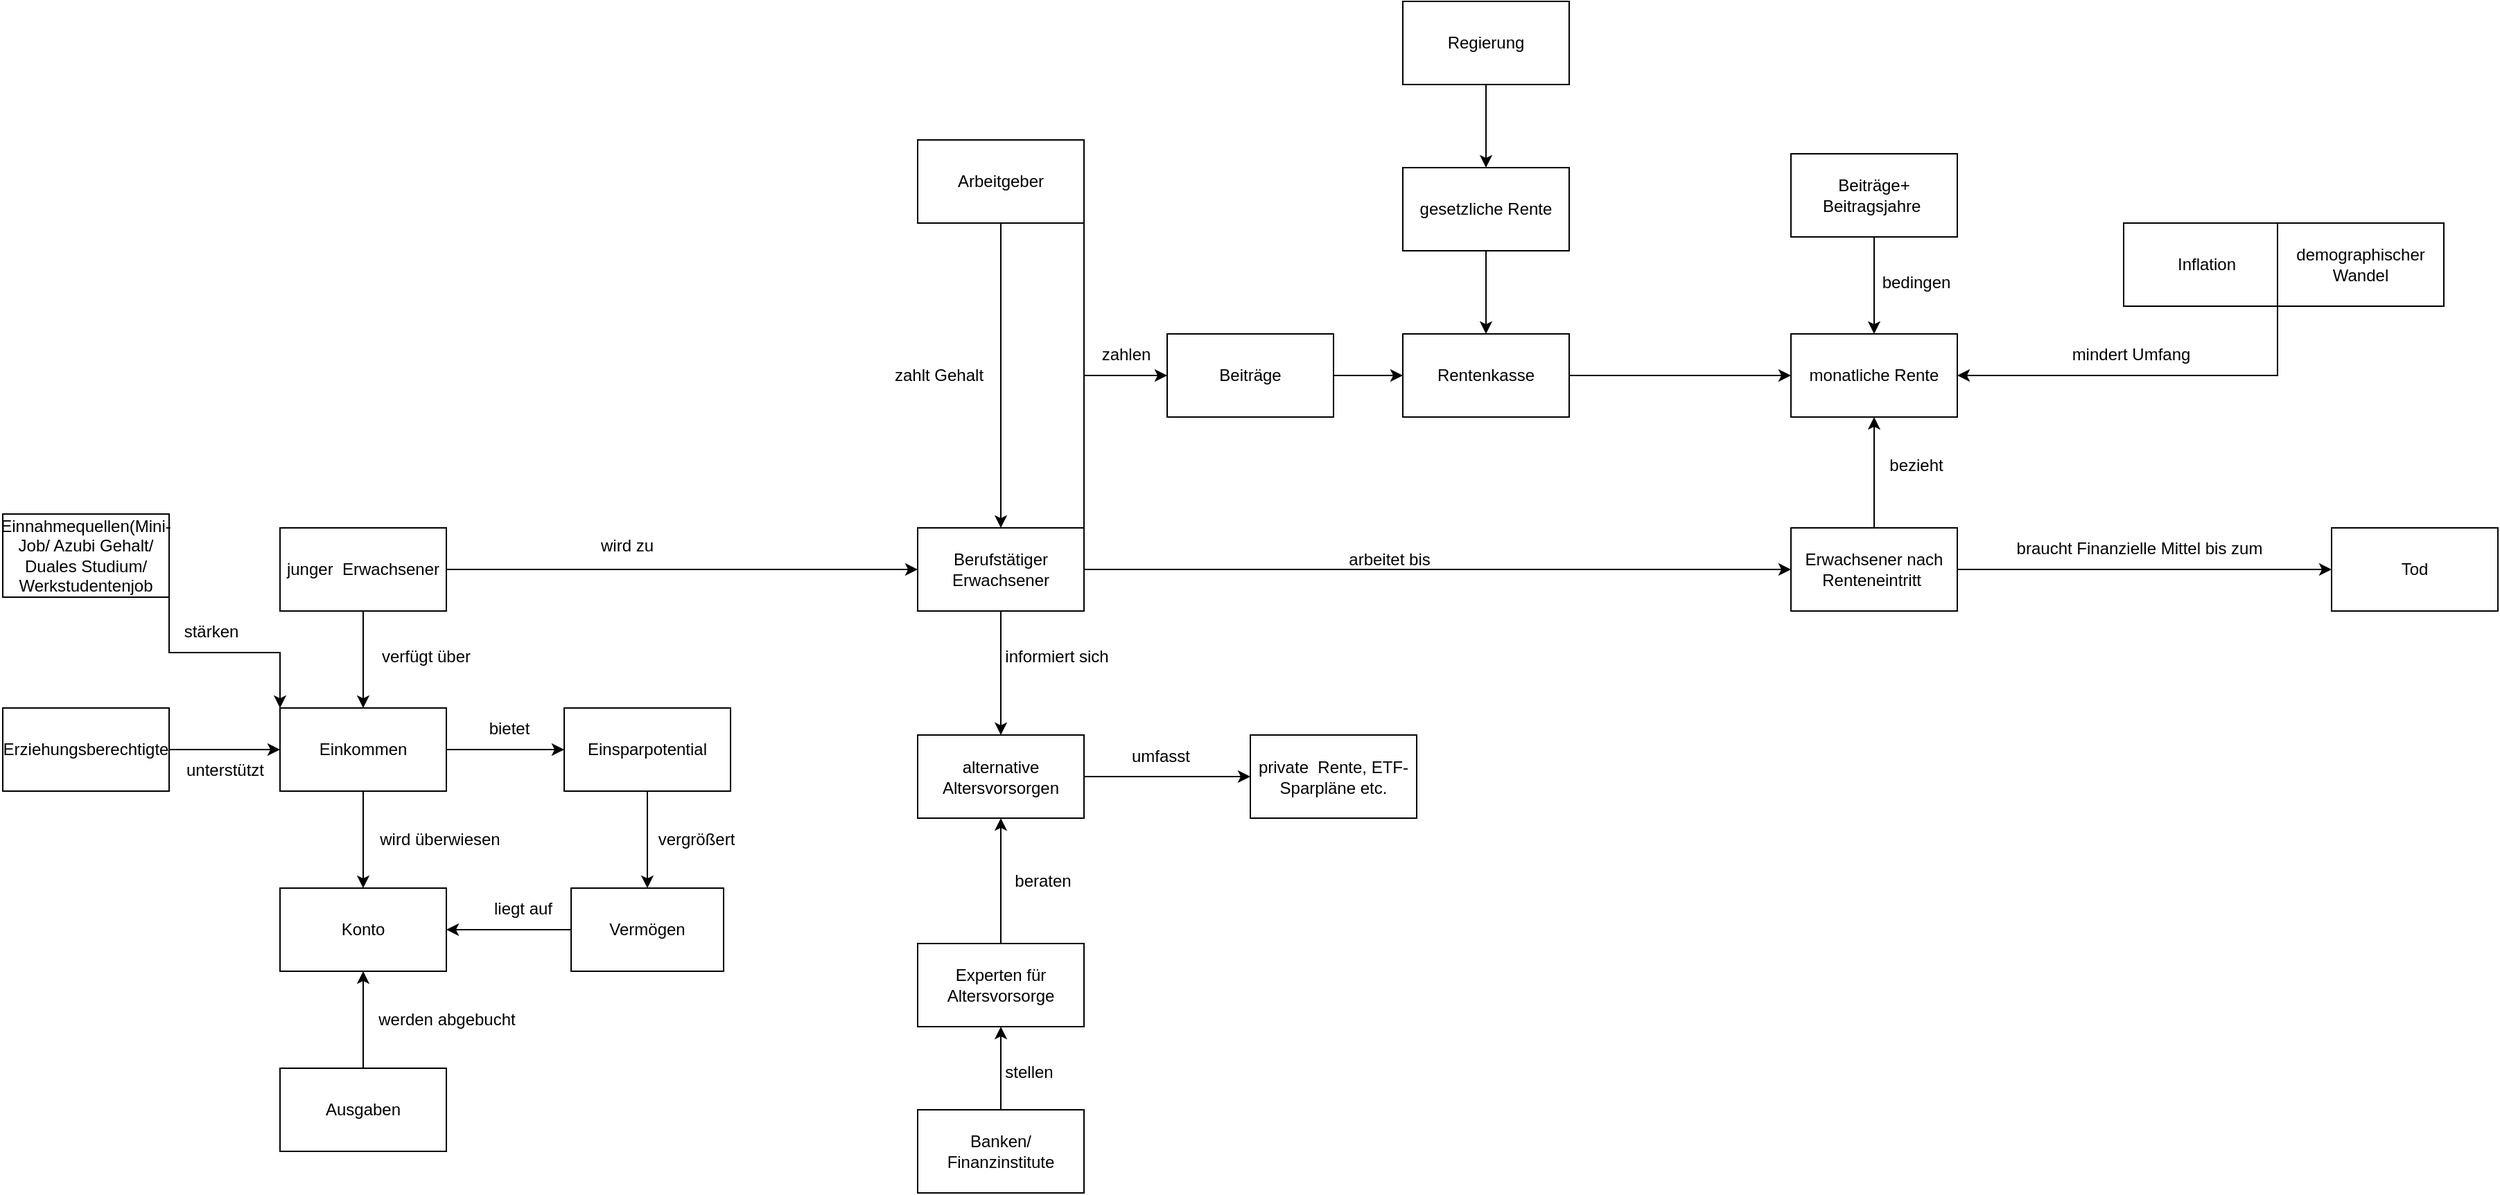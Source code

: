 <mxfile version="22.1.0" type="device" pages="2">
  <diagram name="Seite-1" id="ENAJYbIRS-xXc1mgkytJ">
    <mxGraphModel dx="2295" dy="2038" grid="1" gridSize="10" guides="1" tooltips="1" connect="1" arrows="1" fold="1" page="1" pageScale="1" pageWidth="827" pageHeight="1169" math="0" shadow="0">
      <root>
        <mxCell id="0" />
        <mxCell id="1" parent="0" />
        <mxCell id="arLHDuDE0b5QU5cqxFCX-22" style="edgeStyle=orthogonalEdgeStyle;rounded=0;orthogonalLoop=1;jettySize=auto;html=1;exitX=0.5;exitY=1;exitDx=0;exitDy=0;entryX=0.5;entryY=0;entryDx=0;entryDy=0;" edge="1" parent="1" source="n1qS0zIj6DiD3Kzll4mF-1" target="arLHDuDE0b5QU5cqxFCX-5">
          <mxGeometry relative="1" as="geometry" />
        </mxCell>
        <mxCell id="arLHDuDE0b5QU5cqxFCX-44" style="edgeStyle=orthogonalEdgeStyle;rounded=0;orthogonalLoop=1;jettySize=auto;html=1;exitX=1;exitY=0.5;exitDx=0;exitDy=0;entryX=0;entryY=0.5;entryDx=0;entryDy=0;" edge="1" parent="1" source="n1qS0zIj6DiD3Kzll4mF-1" target="arLHDuDE0b5QU5cqxFCX-27">
          <mxGeometry relative="1" as="geometry" />
        </mxCell>
        <mxCell id="n1qS0zIj6DiD3Kzll4mF-1" value="junger &amp;nbsp;Erwachsener" style="rounded=0;whiteSpace=wrap;html=1;" vertex="1" parent="1">
          <mxGeometry y="360" width="120" height="60" as="geometry" />
        </mxCell>
        <mxCell id="arLHDuDE0b5QU5cqxFCX-41" value="" style="edgeStyle=orthogonalEdgeStyle;rounded=0;orthogonalLoop=1;jettySize=auto;html=1;" edge="1" parent="1" source="n1qS0zIj6DiD3Kzll4mF-2" target="n1qS0zIj6DiD3Kzll4mF-5">
          <mxGeometry relative="1" as="geometry" />
        </mxCell>
        <mxCell id="n1qS0zIj6DiD3Kzll4mF-2" value="Regierung&lt;br&gt;" style="rounded=0;whiteSpace=wrap;html=1;" vertex="1" parent="1">
          <mxGeometry x="810" y="-20" width="120" height="60" as="geometry" />
        </mxCell>
        <mxCell id="arLHDuDE0b5QU5cqxFCX-28" value="" style="edgeStyle=orthogonalEdgeStyle;rounded=0;orthogonalLoop=1;jettySize=auto;html=1;" edge="1" parent="1" source="n1qS0zIj6DiD3Kzll4mF-3" target="arLHDuDE0b5QU5cqxFCX-27">
          <mxGeometry relative="1" as="geometry" />
        </mxCell>
        <mxCell id="n1qS0zIj6DiD3Kzll4mF-3" value="Arbeitgeber" style="rounded=0;whiteSpace=wrap;html=1;" vertex="1" parent="1">
          <mxGeometry x="460" y="80" width="120" height="60" as="geometry" />
        </mxCell>
        <mxCell id="arLHDuDE0b5QU5cqxFCX-62" style="edgeStyle=orthogonalEdgeStyle;rounded=0;orthogonalLoop=1;jettySize=auto;html=1;exitX=0.5;exitY=0;exitDx=0;exitDy=0;" edge="1" parent="1" source="n1qS0zIj6DiD3Kzll4mF-4" target="arLHDuDE0b5QU5cqxFCX-1">
          <mxGeometry relative="1" as="geometry" />
        </mxCell>
        <mxCell id="n1qS0zIj6DiD3Kzll4mF-4" value="Banken/ Finanzinstitute" style="rounded=0;whiteSpace=wrap;html=1;" vertex="1" parent="1">
          <mxGeometry x="460" y="780" width="120" height="60" as="geometry" />
        </mxCell>
        <mxCell id="arLHDuDE0b5QU5cqxFCX-40" value="" style="edgeStyle=orthogonalEdgeStyle;rounded=0;orthogonalLoop=1;jettySize=auto;html=1;" edge="1" parent="1" source="n1qS0zIj6DiD3Kzll4mF-5" target="n1qS0zIj6DiD3Kzll4mF-6">
          <mxGeometry relative="1" as="geometry" />
        </mxCell>
        <mxCell id="n1qS0zIj6DiD3Kzll4mF-5" value="gesetzliche Rente" style="rounded=0;whiteSpace=wrap;html=1;" vertex="1" parent="1">
          <mxGeometry x="810" y="100" width="120" height="60" as="geometry" />
        </mxCell>
        <mxCell id="arLHDuDE0b5QU5cqxFCX-39" style="edgeStyle=orthogonalEdgeStyle;rounded=0;orthogonalLoop=1;jettySize=auto;html=1;exitX=1;exitY=0.5;exitDx=0;exitDy=0;entryX=0;entryY=0.5;entryDx=0;entryDy=0;" edge="1" parent="1" source="n1qS0zIj6DiD3Kzll4mF-6" target="n1qS0zIj6DiD3Kzll4mF-8">
          <mxGeometry relative="1" as="geometry" />
        </mxCell>
        <mxCell id="n1qS0zIj6DiD3Kzll4mF-6" value="Rentenkasse" style="rounded=0;whiteSpace=wrap;html=1;" vertex="1" parent="1">
          <mxGeometry x="810" y="220" width="120" height="60" as="geometry" />
        </mxCell>
        <mxCell id="arLHDuDE0b5QU5cqxFCX-38" style="edgeStyle=orthogonalEdgeStyle;rounded=0;orthogonalLoop=1;jettySize=auto;html=1;exitX=1;exitY=0.5;exitDx=0;exitDy=0;entryX=0;entryY=0.5;entryDx=0;entryDy=0;" edge="1" parent="1" source="n1qS0zIj6DiD3Kzll4mF-7" target="n1qS0zIj6DiD3Kzll4mF-6">
          <mxGeometry relative="1" as="geometry" />
        </mxCell>
        <mxCell id="n1qS0zIj6DiD3Kzll4mF-7" value="Beiträge" style="rounded=0;whiteSpace=wrap;html=1;" vertex="1" parent="1">
          <mxGeometry x="640" y="220" width="120" height="60" as="geometry" />
        </mxCell>
        <mxCell id="n1qS0zIj6DiD3Kzll4mF-8" value="monatliche Rente" style="rounded=0;whiteSpace=wrap;html=1;" vertex="1" parent="1">
          <mxGeometry x="1090" y="220" width="120" height="60" as="geometry" />
        </mxCell>
        <mxCell id="arLHDuDE0b5QU5cqxFCX-70" style="edgeStyle=orthogonalEdgeStyle;rounded=0;orthogonalLoop=1;jettySize=auto;html=1;exitX=0.5;exitY=1;exitDx=0;exitDy=0;entryX=0.5;entryY=0;entryDx=0;entryDy=0;" edge="1" parent="1" source="n1qS0zIj6DiD3Kzll4mF-10" target="n1qS0zIj6DiD3Kzll4mF-8">
          <mxGeometry relative="1" as="geometry" />
        </mxCell>
        <mxCell id="n1qS0zIj6DiD3Kzll4mF-10" value="Beiträge+ Beitragsjahre&amp;nbsp;" style="rounded=0;whiteSpace=wrap;html=1;" vertex="1" parent="1">
          <mxGeometry x="1090" y="90" width="120" height="60" as="geometry" />
        </mxCell>
        <mxCell id="arLHDuDE0b5QU5cqxFCX-42" style="edgeStyle=orthogonalEdgeStyle;rounded=0;orthogonalLoop=1;jettySize=auto;html=1;exitX=0.5;exitY=0;exitDx=0;exitDy=0;entryX=0.5;entryY=1;entryDx=0;entryDy=0;" edge="1" parent="1" source="n1qS0zIj6DiD3Kzll4mF-11" target="n1qS0zIj6DiD3Kzll4mF-8">
          <mxGeometry relative="1" as="geometry" />
        </mxCell>
        <mxCell id="arLHDuDE0b5QU5cqxFCX-50" style="edgeStyle=orthogonalEdgeStyle;rounded=0;orthogonalLoop=1;jettySize=auto;html=1;exitX=1;exitY=0.5;exitDx=0;exitDy=0;entryX=0;entryY=0.5;entryDx=0;entryDy=0;" edge="1" parent="1" source="n1qS0zIj6DiD3Kzll4mF-11" target="arLHDuDE0b5QU5cqxFCX-49">
          <mxGeometry relative="1" as="geometry" />
        </mxCell>
        <mxCell id="n1qS0zIj6DiD3Kzll4mF-11" value="Erwachsener nach Renteneintritt&amp;nbsp;" style="rounded=0;whiteSpace=wrap;html=1;" vertex="1" parent="1">
          <mxGeometry x="1090" y="360" width="120" height="60" as="geometry" />
        </mxCell>
        <mxCell id="arLHDuDE0b5QU5cqxFCX-64" style="edgeStyle=orthogonalEdgeStyle;rounded=0;orthogonalLoop=1;jettySize=auto;html=1;exitX=0.5;exitY=0;exitDx=0;exitDy=0;entryX=0.5;entryY=1;entryDx=0;entryDy=0;" edge="1" parent="1" source="arLHDuDE0b5QU5cqxFCX-1" target="arLHDuDE0b5QU5cqxFCX-45">
          <mxGeometry relative="1" as="geometry" />
        </mxCell>
        <mxCell id="arLHDuDE0b5QU5cqxFCX-1" value="Experten für Altersvorsorge" style="rounded=0;whiteSpace=wrap;html=1;" vertex="1" parent="1">
          <mxGeometry x="460" y="660" width="120" height="60" as="geometry" />
        </mxCell>
        <mxCell id="arLHDuDE0b5QU5cqxFCX-2" value="Konto" style="rounded=0;whiteSpace=wrap;html=1;" vertex="1" parent="1">
          <mxGeometry y="620" width="120" height="60" as="geometry" />
        </mxCell>
        <mxCell id="arLHDuDE0b5QU5cqxFCX-10" value="" style="edgeStyle=orthogonalEdgeStyle;rounded=0;orthogonalLoop=1;jettySize=auto;html=1;" edge="1" parent="1" source="arLHDuDE0b5QU5cqxFCX-3" target="arLHDuDE0b5QU5cqxFCX-2">
          <mxGeometry relative="1" as="geometry" />
        </mxCell>
        <mxCell id="arLHDuDE0b5QU5cqxFCX-3" value="Ausgaben" style="rounded=0;whiteSpace=wrap;html=1;" vertex="1" parent="1">
          <mxGeometry y="750" width="120" height="60" as="geometry" />
        </mxCell>
        <mxCell id="arLHDuDE0b5QU5cqxFCX-20" value="" style="edgeStyle=orthogonalEdgeStyle;rounded=0;orthogonalLoop=1;jettySize=auto;html=1;" edge="1" parent="1" source="arLHDuDE0b5QU5cqxFCX-4" target="arLHDuDE0b5QU5cqxFCX-16">
          <mxGeometry relative="1" as="geometry" />
        </mxCell>
        <mxCell id="arLHDuDE0b5QU5cqxFCX-4" value="Einsparpotential" style="rounded=0;whiteSpace=wrap;html=1;" vertex="1" parent="1">
          <mxGeometry x="205" y="490" width="120" height="60" as="geometry" />
        </mxCell>
        <mxCell id="arLHDuDE0b5QU5cqxFCX-14" style="edgeStyle=orthogonalEdgeStyle;rounded=0;orthogonalLoop=1;jettySize=auto;html=1;exitX=0.5;exitY=1;exitDx=0;exitDy=0;entryX=0.5;entryY=0;entryDx=0;entryDy=0;" edge="1" parent="1" source="arLHDuDE0b5QU5cqxFCX-5" target="arLHDuDE0b5QU5cqxFCX-2">
          <mxGeometry relative="1" as="geometry" />
        </mxCell>
        <mxCell id="arLHDuDE0b5QU5cqxFCX-25" value="" style="edgeStyle=orthogonalEdgeStyle;rounded=0;orthogonalLoop=1;jettySize=auto;html=1;" edge="1" parent="1" source="arLHDuDE0b5QU5cqxFCX-5" target="arLHDuDE0b5QU5cqxFCX-4">
          <mxGeometry relative="1" as="geometry" />
        </mxCell>
        <mxCell id="arLHDuDE0b5QU5cqxFCX-5" value="Einkommen" style="rounded=0;whiteSpace=wrap;html=1;" vertex="1" parent="1">
          <mxGeometry y="490" width="120" height="60" as="geometry" />
        </mxCell>
        <mxCell id="arLHDuDE0b5QU5cqxFCX-7" value="verfügt über" style="text;html=1;align=center;verticalAlign=middle;resizable=0;points=[];autosize=1;strokeColor=none;fillColor=none;" vertex="1" parent="1">
          <mxGeometry x="60" y="438" width="90" height="30" as="geometry" />
        </mxCell>
        <mxCell id="arLHDuDE0b5QU5cqxFCX-9" value="wird überwiesen" style="text;html=1;align=center;verticalAlign=middle;resizable=0;points=[];autosize=1;strokeColor=none;fillColor=none;" vertex="1" parent="1">
          <mxGeometry x="60" y="569.5" width="110" height="30" as="geometry" />
        </mxCell>
        <mxCell id="arLHDuDE0b5QU5cqxFCX-15" value="werden abgebucht" style="text;html=1;align=center;verticalAlign=middle;resizable=0;points=[];autosize=1;strokeColor=none;fillColor=none;" vertex="1" parent="1">
          <mxGeometry x="60" y="700" width="120" height="30" as="geometry" />
        </mxCell>
        <mxCell id="arLHDuDE0b5QU5cqxFCX-18" value="" style="edgeStyle=orthogonalEdgeStyle;rounded=0;orthogonalLoop=1;jettySize=auto;html=1;" edge="1" parent="1" source="arLHDuDE0b5QU5cqxFCX-16" target="arLHDuDE0b5QU5cqxFCX-2">
          <mxGeometry relative="1" as="geometry" />
        </mxCell>
        <mxCell id="arLHDuDE0b5QU5cqxFCX-16" value="Vermögen" style="rounded=0;whiteSpace=wrap;html=1;" vertex="1" parent="1">
          <mxGeometry x="210" y="620" width="110" height="60" as="geometry" />
        </mxCell>
        <mxCell id="arLHDuDE0b5QU5cqxFCX-23" value="" style="edgeStyle=orthogonalEdgeStyle;rounded=0;orthogonalLoop=1;jettySize=auto;html=1;" edge="1" parent="1" source="arLHDuDE0b5QU5cqxFCX-17" target="arLHDuDE0b5QU5cqxFCX-5">
          <mxGeometry relative="1" as="geometry" />
        </mxCell>
        <mxCell id="arLHDuDE0b5QU5cqxFCX-17" value="Erziehungsberechtigte" style="rounded=0;whiteSpace=wrap;html=1;" vertex="1" parent="1">
          <mxGeometry x="-200" y="490" width="120" height="60" as="geometry" />
        </mxCell>
        <mxCell id="arLHDuDE0b5QU5cqxFCX-19" value="liegt auf" style="text;html=1;align=center;verticalAlign=middle;resizable=0;points=[];autosize=1;strokeColor=none;fillColor=none;" vertex="1" parent="1">
          <mxGeometry x="140" y="620" width="70" height="30" as="geometry" />
        </mxCell>
        <mxCell id="arLHDuDE0b5QU5cqxFCX-21" value="vergrößert" style="text;html=1;align=center;verticalAlign=middle;resizable=0;points=[];autosize=1;strokeColor=none;fillColor=none;" vertex="1" parent="1">
          <mxGeometry x="260" y="569.5" width="80" height="30" as="geometry" />
        </mxCell>
        <mxCell id="arLHDuDE0b5QU5cqxFCX-24" value="unterstützt" style="text;html=1;align=center;verticalAlign=middle;resizable=0;points=[];autosize=1;strokeColor=none;fillColor=none;" vertex="1" parent="1">
          <mxGeometry x="-80" y="520" width="80" height="30" as="geometry" />
        </mxCell>
        <mxCell id="arLHDuDE0b5QU5cqxFCX-26" value="bietet" style="text;html=1;align=center;verticalAlign=middle;resizable=0;points=[];autosize=1;strokeColor=none;fillColor=none;" vertex="1" parent="1">
          <mxGeometry x="140" y="490" width="50" height="30" as="geometry" />
        </mxCell>
        <mxCell id="arLHDuDE0b5QU5cqxFCX-33" style="edgeStyle=orthogonalEdgeStyle;rounded=0;orthogonalLoop=1;jettySize=auto;html=1;exitX=1;exitY=0.5;exitDx=0;exitDy=0;entryX=0;entryY=0.5;entryDx=0;entryDy=0;" edge="1" parent="1" source="arLHDuDE0b5QU5cqxFCX-27" target="n1qS0zIj6DiD3Kzll4mF-7">
          <mxGeometry relative="1" as="geometry">
            <Array as="points">
              <mxPoint x="580" y="250" />
            </Array>
          </mxGeometry>
        </mxCell>
        <mxCell id="arLHDuDE0b5QU5cqxFCX-54" style="edgeStyle=orthogonalEdgeStyle;rounded=0;orthogonalLoop=1;jettySize=auto;html=1;entryX=0;entryY=0.5;entryDx=0;entryDy=0;" edge="1" parent="1" source="arLHDuDE0b5QU5cqxFCX-27" target="n1qS0zIj6DiD3Kzll4mF-11">
          <mxGeometry relative="1" as="geometry" />
        </mxCell>
        <mxCell id="arLHDuDE0b5QU5cqxFCX-56" style="edgeStyle=orthogonalEdgeStyle;rounded=0;orthogonalLoop=1;jettySize=auto;html=1;exitX=0.5;exitY=1;exitDx=0;exitDy=0;entryX=0.5;entryY=0;entryDx=0;entryDy=0;" edge="1" parent="1" source="arLHDuDE0b5QU5cqxFCX-27" target="arLHDuDE0b5QU5cqxFCX-45">
          <mxGeometry relative="1" as="geometry" />
        </mxCell>
        <mxCell id="arLHDuDE0b5QU5cqxFCX-27" value="Berufstätiger Erwachsener" style="rounded=0;whiteSpace=wrap;html=1;" vertex="1" parent="1">
          <mxGeometry x="460" y="360" width="120" height="60" as="geometry" />
        </mxCell>
        <mxCell id="arLHDuDE0b5QU5cqxFCX-30" style="edgeStyle=orthogonalEdgeStyle;rounded=0;orthogonalLoop=1;jettySize=auto;html=1;exitX=1;exitY=1;exitDx=0;exitDy=0;entryX=0;entryY=0;entryDx=0;entryDy=0;" edge="1" parent="1" source="arLHDuDE0b5QU5cqxFCX-29" target="arLHDuDE0b5QU5cqxFCX-5">
          <mxGeometry relative="1" as="geometry" />
        </mxCell>
        <mxCell id="arLHDuDE0b5QU5cqxFCX-29" value="Einnahmequellen(Mini-Job/ Azubi Gehalt/ Duales Studium/ Werkstudentenjob" style="rounded=0;whiteSpace=wrap;html=1;" vertex="1" parent="1">
          <mxGeometry x="-200" y="350" width="120" height="60" as="geometry" />
        </mxCell>
        <mxCell id="arLHDuDE0b5QU5cqxFCX-31" value="stärken" style="text;html=1;align=center;verticalAlign=middle;resizable=0;points=[];autosize=1;strokeColor=none;fillColor=none;" vertex="1" parent="1">
          <mxGeometry x="-80" y="420" width="60" height="30" as="geometry" />
        </mxCell>
        <mxCell id="arLHDuDE0b5QU5cqxFCX-32" value="zahlt Gehalt" style="text;html=1;align=center;verticalAlign=middle;resizable=0;points=[];autosize=1;strokeColor=none;fillColor=none;" vertex="1" parent="1">
          <mxGeometry x="430" y="235" width="90" height="30" as="geometry" />
        </mxCell>
        <mxCell id="arLHDuDE0b5QU5cqxFCX-36" value="" style="endArrow=none;html=1;rounded=0;exitX=1;exitY=1;exitDx=0;exitDy=0;" edge="1" parent="1" source="n1qS0zIj6DiD3Kzll4mF-3">
          <mxGeometry width="50" height="50" relative="1" as="geometry">
            <mxPoint x="580" y="210" as="sourcePoint" />
            <mxPoint x="580" y="250" as="targetPoint" />
          </mxGeometry>
        </mxCell>
        <mxCell id="arLHDuDE0b5QU5cqxFCX-37" value="zahlen" style="text;html=1;align=center;verticalAlign=middle;resizable=0;points=[];autosize=1;strokeColor=none;fillColor=none;" vertex="1" parent="1">
          <mxGeometry x="580" y="220" width="60" height="30" as="geometry" />
        </mxCell>
        <mxCell id="arLHDuDE0b5QU5cqxFCX-43" value="bezieht" style="text;html=1;align=center;verticalAlign=middle;resizable=0;points=[];autosize=1;strokeColor=none;fillColor=none;" vertex="1" parent="1">
          <mxGeometry x="1150" y="300" width="60" height="30" as="geometry" />
        </mxCell>
        <mxCell id="arLHDuDE0b5QU5cqxFCX-59" style="edgeStyle=orthogonalEdgeStyle;rounded=0;orthogonalLoop=1;jettySize=auto;html=1;exitX=1;exitY=0.5;exitDx=0;exitDy=0;" edge="1" parent="1" source="arLHDuDE0b5QU5cqxFCX-45">
          <mxGeometry relative="1" as="geometry">
            <mxPoint x="580.4" y="539.8" as="targetPoint" />
          </mxGeometry>
        </mxCell>
        <mxCell id="arLHDuDE0b5QU5cqxFCX-68" style="edgeStyle=orthogonalEdgeStyle;rounded=0;orthogonalLoop=1;jettySize=auto;html=1;exitX=1;exitY=0.5;exitDx=0;exitDy=0;entryX=0;entryY=0.5;entryDx=0;entryDy=0;" edge="1" parent="1" source="arLHDuDE0b5QU5cqxFCX-45" target="arLHDuDE0b5QU5cqxFCX-46">
          <mxGeometry relative="1" as="geometry" />
        </mxCell>
        <mxCell id="arLHDuDE0b5QU5cqxFCX-45" value="alternative Altersvorsorgen" style="rounded=0;whiteSpace=wrap;html=1;" vertex="1" parent="1">
          <mxGeometry x="460" y="509.5" width="120" height="60" as="geometry" />
        </mxCell>
        <mxCell id="arLHDuDE0b5QU5cqxFCX-46" value="private &amp;nbsp;Rente, ETF-Sparpläne etc." style="rounded=0;whiteSpace=wrap;html=1;" vertex="1" parent="1">
          <mxGeometry x="700" y="509.5" width="120" height="60" as="geometry" />
        </mxCell>
        <mxCell id="arLHDuDE0b5QU5cqxFCX-48" value="wird zu" style="text;html=1;align=center;verticalAlign=middle;resizable=0;points=[];autosize=1;strokeColor=none;fillColor=none;" vertex="1" parent="1">
          <mxGeometry x="220" y="358" width="60" height="30" as="geometry" />
        </mxCell>
        <mxCell id="arLHDuDE0b5QU5cqxFCX-49" value="Tod" style="rounded=0;whiteSpace=wrap;html=1;" vertex="1" parent="1">
          <mxGeometry x="1480" y="360" width="120" height="60" as="geometry" />
        </mxCell>
        <mxCell id="arLHDuDE0b5QU5cqxFCX-51" value="braucht Finanzielle Mittel bis zum" style="text;html=1;align=center;verticalAlign=middle;resizable=0;points=[];autosize=1;strokeColor=none;fillColor=none;" vertex="1" parent="1">
          <mxGeometry x="1241" y="360" width="200" height="30" as="geometry" />
        </mxCell>
        <mxCell id="arLHDuDE0b5QU5cqxFCX-55" value="arbeitet bis" style="text;html=1;align=center;verticalAlign=middle;resizable=0;points=[];autosize=1;strokeColor=none;fillColor=none;" vertex="1" parent="1">
          <mxGeometry x="760" y="368" width="80" height="30" as="geometry" />
        </mxCell>
        <mxCell id="arLHDuDE0b5QU5cqxFCX-57" value="informiert sich" style="text;html=1;align=center;verticalAlign=middle;resizable=0;points=[];autosize=1;strokeColor=none;fillColor=none;" vertex="1" parent="1">
          <mxGeometry x="510" y="438" width="100" height="30" as="geometry" />
        </mxCell>
        <mxCell id="arLHDuDE0b5QU5cqxFCX-63" value="stellen" style="text;html=1;align=center;verticalAlign=middle;resizable=0;points=[];autosize=1;strokeColor=none;fillColor=none;" vertex="1" parent="1">
          <mxGeometry x="510" y="738" width="60" height="30" as="geometry" />
        </mxCell>
        <mxCell id="arLHDuDE0b5QU5cqxFCX-65" value="beraten" style="text;html=1;align=center;verticalAlign=middle;resizable=0;points=[];autosize=1;strokeColor=none;fillColor=none;" vertex="1" parent="1">
          <mxGeometry x="520" y="599.5" width="60" height="30" as="geometry" />
        </mxCell>
        <mxCell id="arLHDuDE0b5QU5cqxFCX-69" value="umfasst" style="text;html=1;align=center;verticalAlign=middle;resizable=0;points=[];autosize=1;strokeColor=none;fillColor=none;" vertex="1" parent="1">
          <mxGeometry x="600" y="509.5" width="70" height="30" as="geometry" />
        </mxCell>
        <mxCell id="arLHDuDE0b5QU5cqxFCX-71" value="bedingen" style="text;html=1;align=center;verticalAlign=middle;resizable=0;points=[];autosize=1;strokeColor=none;fillColor=none;" vertex="1" parent="1">
          <mxGeometry x="1145" y="168" width="70" height="30" as="geometry" />
        </mxCell>
        <mxCell id="arLHDuDE0b5QU5cqxFCX-72" value="Inflation" style="rounded=0;whiteSpace=wrap;html=1;" vertex="1" parent="1">
          <mxGeometry x="1330" y="140" width="120" height="60" as="geometry" />
        </mxCell>
        <mxCell id="arLHDuDE0b5QU5cqxFCX-74" style="edgeStyle=orthogonalEdgeStyle;rounded=0;orthogonalLoop=1;jettySize=auto;html=1;exitX=0;exitY=1;exitDx=0;exitDy=0;entryX=1;entryY=0.5;entryDx=0;entryDy=0;" edge="1" parent="1" source="arLHDuDE0b5QU5cqxFCX-73" target="n1qS0zIj6DiD3Kzll4mF-8">
          <mxGeometry relative="1" as="geometry" />
        </mxCell>
        <mxCell id="arLHDuDE0b5QU5cqxFCX-73" value="demographischer Wandel" style="rounded=0;whiteSpace=wrap;html=1;" vertex="1" parent="1">
          <mxGeometry x="1441" y="140" width="120" height="60" as="geometry" />
        </mxCell>
        <mxCell id="arLHDuDE0b5QU5cqxFCX-75" value="mindert Umfang" style="text;html=1;align=center;verticalAlign=middle;resizable=0;points=[];autosize=1;strokeColor=none;fillColor=none;" vertex="1" parent="1">
          <mxGeometry x="1280" y="220" width="110" height="30" as="geometry" />
        </mxCell>
      </root>
    </mxGraphModel>
  </diagram>
  <diagram id="U68ZtrmKi3x4wbGx5Vmt" name="Seite-2">
    <mxGraphModel dx="954" dy="565" grid="1" gridSize="10" guides="1" tooltips="1" connect="1" arrows="1" fold="1" page="1" pageScale="1" pageWidth="827" pageHeight="1169" math="0" shadow="0">
      <root>
        <mxCell id="0" />
        <mxCell id="1" parent="0" />
      </root>
    </mxGraphModel>
  </diagram>
</mxfile>
